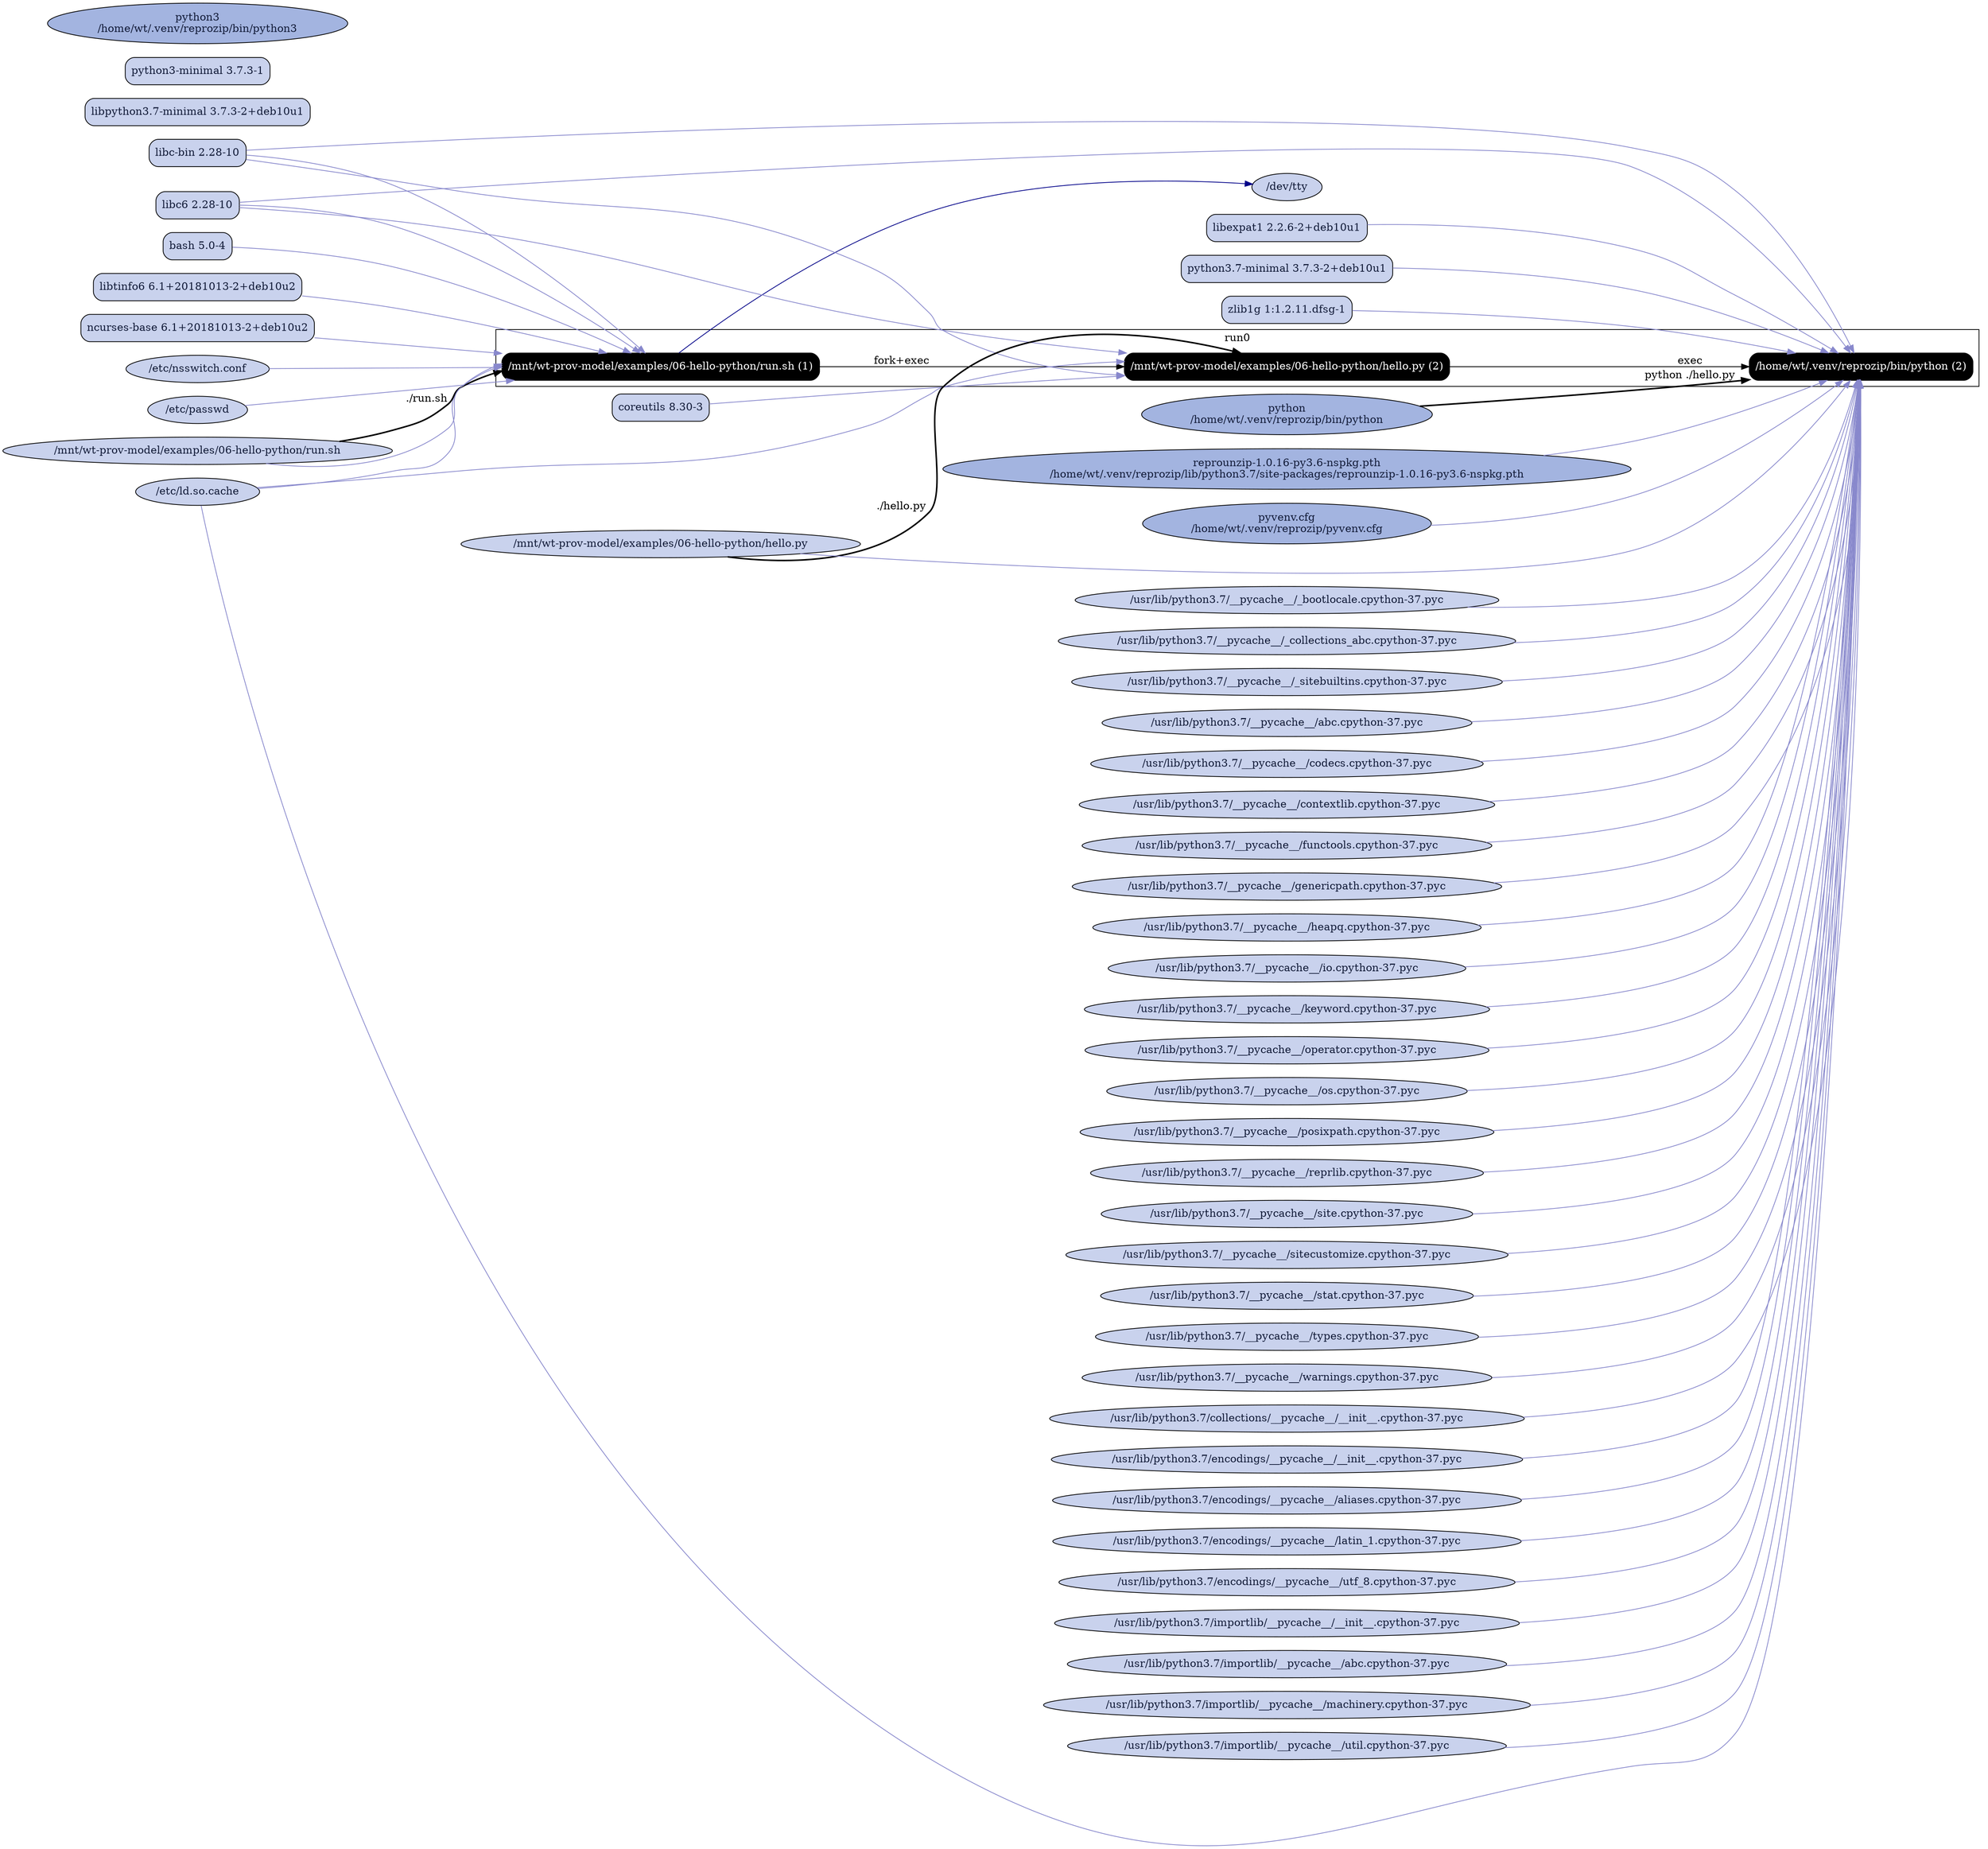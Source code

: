 digraph G {
    rankdir=LR;

    /* programs */
    node [shape=box fontcolor=white fillcolor=black style="filled,rounded"];
    subgraph cluster_run0 {
        label="run0";
        prog0 [label="/mnt/wt-prov-model/examples/06-hello-python/run.sh (1)"];
        prog1 [label="/mnt/wt-prov-model/examples/06-hello-python/hello.py (2)"];
        prog0 -> prog1 [label="fork+exec"];
        prog2 [label="/home/wt/.venv/reprozip/bin/python (2)"];
        prog1 -> prog2 [label="exec"];
    }

    node [shape=ellipse fontcolor="#131C39" fillcolor="#C9D2ED"];

    /* system packages */
    "pkg bash" [shape=box,label="bash 5.0-4"];
    "pkg coreutils" [shape=box,label="coreutils 8.30-3"];
    "pkg libc-bin" [shape=box,label="libc-bin 2.28-10"];
    "pkg libc6" [shape=box,label="libc6 2.28-10"];
    "pkg libexpat1" [shape=box,label="libexpat1 2.2.6-2+deb10u1"];
    "pkg libpython3.7-minimal" [shape=box,label="libpython3.7-minimal 3.7.3-2+deb10u1"];
    "pkg libtinfo6" [shape=box,label="libtinfo6 6.1+20181013-2+deb10u2"];
    "pkg ncurses-base" [shape=box,label="ncurses-base 6.1+20181013-2+deb10u2"];
    "pkg python3-minimal" [shape=box,label="python3-minimal 3.7.3-1"];
    "pkg python3.7-minimal" [shape=box,label="python3.7-minimal 3.7.3-2+deb10u1"];
    "pkg zlib1g" [shape=box,label="zlib1g 1:1.2.11.dfsg-1"];

    /* other files */
    "/dev/tty";
    "/etc/ld.so.cache";
    "/etc/nsswitch.conf";
    "/etc/passwd";
    "/home/wt/.venv/reprozip/bin/python" [fillcolor="#A3B4E0", label="python\n/home/wt/.venv/reprozip/bin/python"];
    "/home/wt/.venv/reprozip/bin/python3" [fillcolor="#A3B4E0", label="python3\n/home/wt/.venv/reprozip/bin/python3"];
    "/home/wt/.venv/reprozip/lib/python3.7/site-packages/reprounzip-1.0.16-py3.6-nspkg.pth" [fillcolor="#A3B4E0", label="reprounzip-1.0.16-py3.6-nspkg.pth\n/home/wt/.venv/reprozip/lib/python3.7/site-packages/reprounzip-1.0.16-py3.6-nspkg.pth"];
    "/home/wt/.venv/reprozip/pyvenv.cfg" [fillcolor="#A3B4E0", label="pyvenv.cfg\n/home/wt/.venv/reprozip/pyvenv.cfg"];
    "/mnt/wt-prov-model/examples/06-hello-python/hello.py";
    "/mnt/wt-prov-model/examples/06-hello-python/run.sh";
    "/usr/lib/python3.7/__pycache__/_bootlocale.cpython-37.pyc";
    "/usr/lib/python3.7/__pycache__/_collections_abc.cpython-37.pyc";
    "/usr/lib/python3.7/__pycache__/_sitebuiltins.cpython-37.pyc";
    "/usr/lib/python3.7/__pycache__/abc.cpython-37.pyc";
    "/usr/lib/python3.7/__pycache__/codecs.cpython-37.pyc";
    "/usr/lib/python3.7/__pycache__/contextlib.cpython-37.pyc";
    "/usr/lib/python3.7/__pycache__/functools.cpython-37.pyc";
    "/usr/lib/python3.7/__pycache__/genericpath.cpython-37.pyc";
    "/usr/lib/python3.7/__pycache__/heapq.cpython-37.pyc";
    "/usr/lib/python3.7/__pycache__/io.cpython-37.pyc";
    "/usr/lib/python3.7/__pycache__/keyword.cpython-37.pyc";
    "/usr/lib/python3.7/__pycache__/operator.cpython-37.pyc";
    "/usr/lib/python3.7/__pycache__/os.cpython-37.pyc";
    "/usr/lib/python3.7/__pycache__/posixpath.cpython-37.pyc";
    "/usr/lib/python3.7/__pycache__/reprlib.cpython-37.pyc";
    "/usr/lib/python3.7/__pycache__/site.cpython-37.pyc";
    "/usr/lib/python3.7/__pycache__/sitecustomize.cpython-37.pyc";
    "/usr/lib/python3.7/__pycache__/stat.cpython-37.pyc";
    "/usr/lib/python3.7/__pycache__/types.cpython-37.pyc";
    "/usr/lib/python3.7/__pycache__/warnings.cpython-37.pyc";
    "/usr/lib/python3.7/collections/__pycache__/__init__.cpython-37.pyc";
    "/usr/lib/python3.7/encodings/__pycache__/__init__.cpython-37.pyc";
    "/usr/lib/python3.7/encodings/__pycache__/aliases.cpython-37.pyc";
    "/usr/lib/python3.7/encodings/__pycache__/latin_1.cpython-37.pyc";
    "/usr/lib/python3.7/encodings/__pycache__/utf_8.cpython-37.pyc";
    "/usr/lib/python3.7/importlib/__pycache__/__init__.cpython-37.pyc";
    "/usr/lib/python3.7/importlib/__pycache__/abc.cpython-37.pyc";
    "/usr/lib/python3.7/importlib/__pycache__/machinery.cpython-37.pyc";
    "/usr/lib/python3.7/importlib/__pycache__/util.cpython-37.pyc";

    "/mnt/wt-prov-model/examples/06-hello-python/run.sh" -> prog0 [style=bold, label="./run.sh"];
    "pkg bash" -> prog0 [color="#8888CC"];
    "pkg libc6" -> prog0 [color="#8888CC"];
    "/etc/ld.so.cache" -> prog0 [color="#8888CC"];
    "pkg libtinfo6" -> prog0 [color="#8888CC"];
    prog0 -> "/dev/tty" [color="#000088"];
    "pkg libc-bin" -> prog0 [color="#8888CC"];
    "/etc/nsswitch.conf" -> prog0 [color="#8888CC"];
    "/etc/passwd" -> prog0 [color="#8888CC"];
    "/mnt/wt-prov-model/examples/06-hello-python/run.sh" -> prog0 [color="#8888CC"];
    "/mnt/wt-prov-model/examples/06-hello-python/hello.py" -> prog1 [style=bold, label="./hello.py"];
    "pkg coreutils" -> prog1 [color="#8888CC"];
    "pkg libc6" -> prog1 [color="#8888CC"];
    "/etc/ld.so.cache" -> prog1 [color="#8888CC"];
    "pkg libc-bin" -> prog1 [color="#8888CC"];
    "/home/wt/.venv/reprozip/bin/python" -> prog2 [style=bold, label="python ./hello.py"];
    "pkg python3.7-minimal" -> prog2 [color="#8888CC"];
    "pkg libc6" -> prog2 [color="#8888CC"];
    "/etc/ld.so.cache" -> prog2 [color="#8888CC"];
    "pkg libexpat1" -> prog2 [color="#8888CC"];
    "pkg zlib1g" -> prog2 [color="#8888CC"];
    "pkg libc-bin" -> prog2 [color="#8888CC"];
    "/usr/lib/python3.7/encodings/__pycache__/__init__.cpython-37.pyc" -> prog2 [color="#8888CC"];
    "/usr/lib/python3.7/__pycache__/codecs.cpython-37.pyc" -> prog2 [color="#8888CC"];
    "/usr/lib/python3.7/encodings/__pycache__/aliases.cpython-37.pyc" -> prog2 [color="#8888CC"];
    "/usr/lib/python3.7/encodings/__pycache__/utf_8.cpython-37.pyc" -> prog2 [color="#8888CC"];
    "/usr/lib/python3.7/encodings/__pycache__/latin_1.cpython-37.pyc" -> prog2 [color="#8888CC"];
    "/usr/lib/python3.7/__pycache__/io.cpython-37.pyc" -> prog2 [color="#8888CC"];
    "/usr/lib/python3.7/__pycache__/abc.cpython-37.pyc" -> prog2 [color="#8888CC"];
    "/usr/lib/python3.7/__pycache__/site.cpython-37.pyc" -> prog2 [color="#8888CC"];
    "/usr/lib/python3.7/__pycache__/os.cpython-37.pyc" -> prog2 [color="#8888CC"];
    "/usr/lib/python3.7/__pycache__/stat.cpython-37.pyc" -> prog2 [color="#8888CC"];
    "/usr/lib/python3.7/__pycache__/posixpath.cpython-37.pyc" -> prog2 [color="#8888CC"];
    "/usr/lib/python3.7/__pycache__/genericpath.cpython-37.pyc" -> prog2 [color="#8888CC"];
    "/usr/lib/python3.7/__pycache__/_collections_abc.cpython-37.pyc" -> prog2 [color="#8888CC"];
    "/usr/lib/python3.7/__pycache__/_sitebuiltins.cpython-37.pyc" -> prog2 [color="#8888CC"];
    "/home/wt/.venv/reprozip/pyvenv.cfg" -> prog2 [color="#8888CC"];
    "/home/wt/.venv/reprozip/lib/python3.7/site-packages/reprounzip-1.0.16-py3.6-nspkg.pth" -> prog2 [color="#8888CC"];
    "/usr/lib/python3.7/__pycache__/_bootlocale.cpython-37.pyc" -> prog2 [color="#8888CC"];
    "/usr/lib/python3.7/__pycache__/types.cpython-37.pyc" -> prog2 [color="#8888CC"];
    "/usr/lib/python3.7/importlib/__pycache__/__init__.cpython-37.pyc" -> prog2 [color="#8888CC"];
    "/usr/lib/python3.7/__pycache__/warnings.cpython-37.pyc" -> prog2 [color="#8888CC"];
    "/usr/lib/python3.7/importlib/__pycache__/util.cpython-37.pyc" -> prog2 [color="#8888CC"];
    "/usr/lib/python3.7/importlib/__pycache__/abc.cpython-37.pyc" -> prog2 [color="#8888CC"];
    "/usr/lib/python3.7/importlib/__pycache__/machinery.cpython-37.pyc" -> prog2 [color="#8888CC"];
    "/usr/lib/python3.7/__pycache__/contextlib.cpython-37.pyc" -> prog2 [color="#8888CC"];
    "/usr/lib/python3.7/collections/__pycache__/__init__.cpython-37.pyc" -> prog2 [color="#8888CC"];
    "/usr/lib/python3.7/__pycache__/operator.cpython-37.pyc" -> prog2 [color="#8888CC"];
    "/usr/lib/python3.7/__pycache__/keyword.cpython-37.pyc" -> prog2 [color="#8888CC"];
    "/usr/lib/python3.7/__pycache__/heapq.cpython-37.pyc" -> prog2 [color="#8888CC"];
    "/usr/lib/python3.7/__pycache__/reprlib.cpython-37.pyc" -> prog2 [color="#8888CC"];
    "/usr/lib/python3.7/__pycache__/functools.cpython-37.pyc" -> prog2 [color="#8888CC"];
    "/usr/lib/python3.7/__pycache__/sitecustomize.cpython-37.pyc" -> prog2 [color="#8888CC"];
    "/mnt/wt-prov-model/examples/06-hello-python/hello.py" -> prog2 [color="#8888CC"];
    "pkg ncurses-base" -> prog0 [color="#8888CC"];
}
